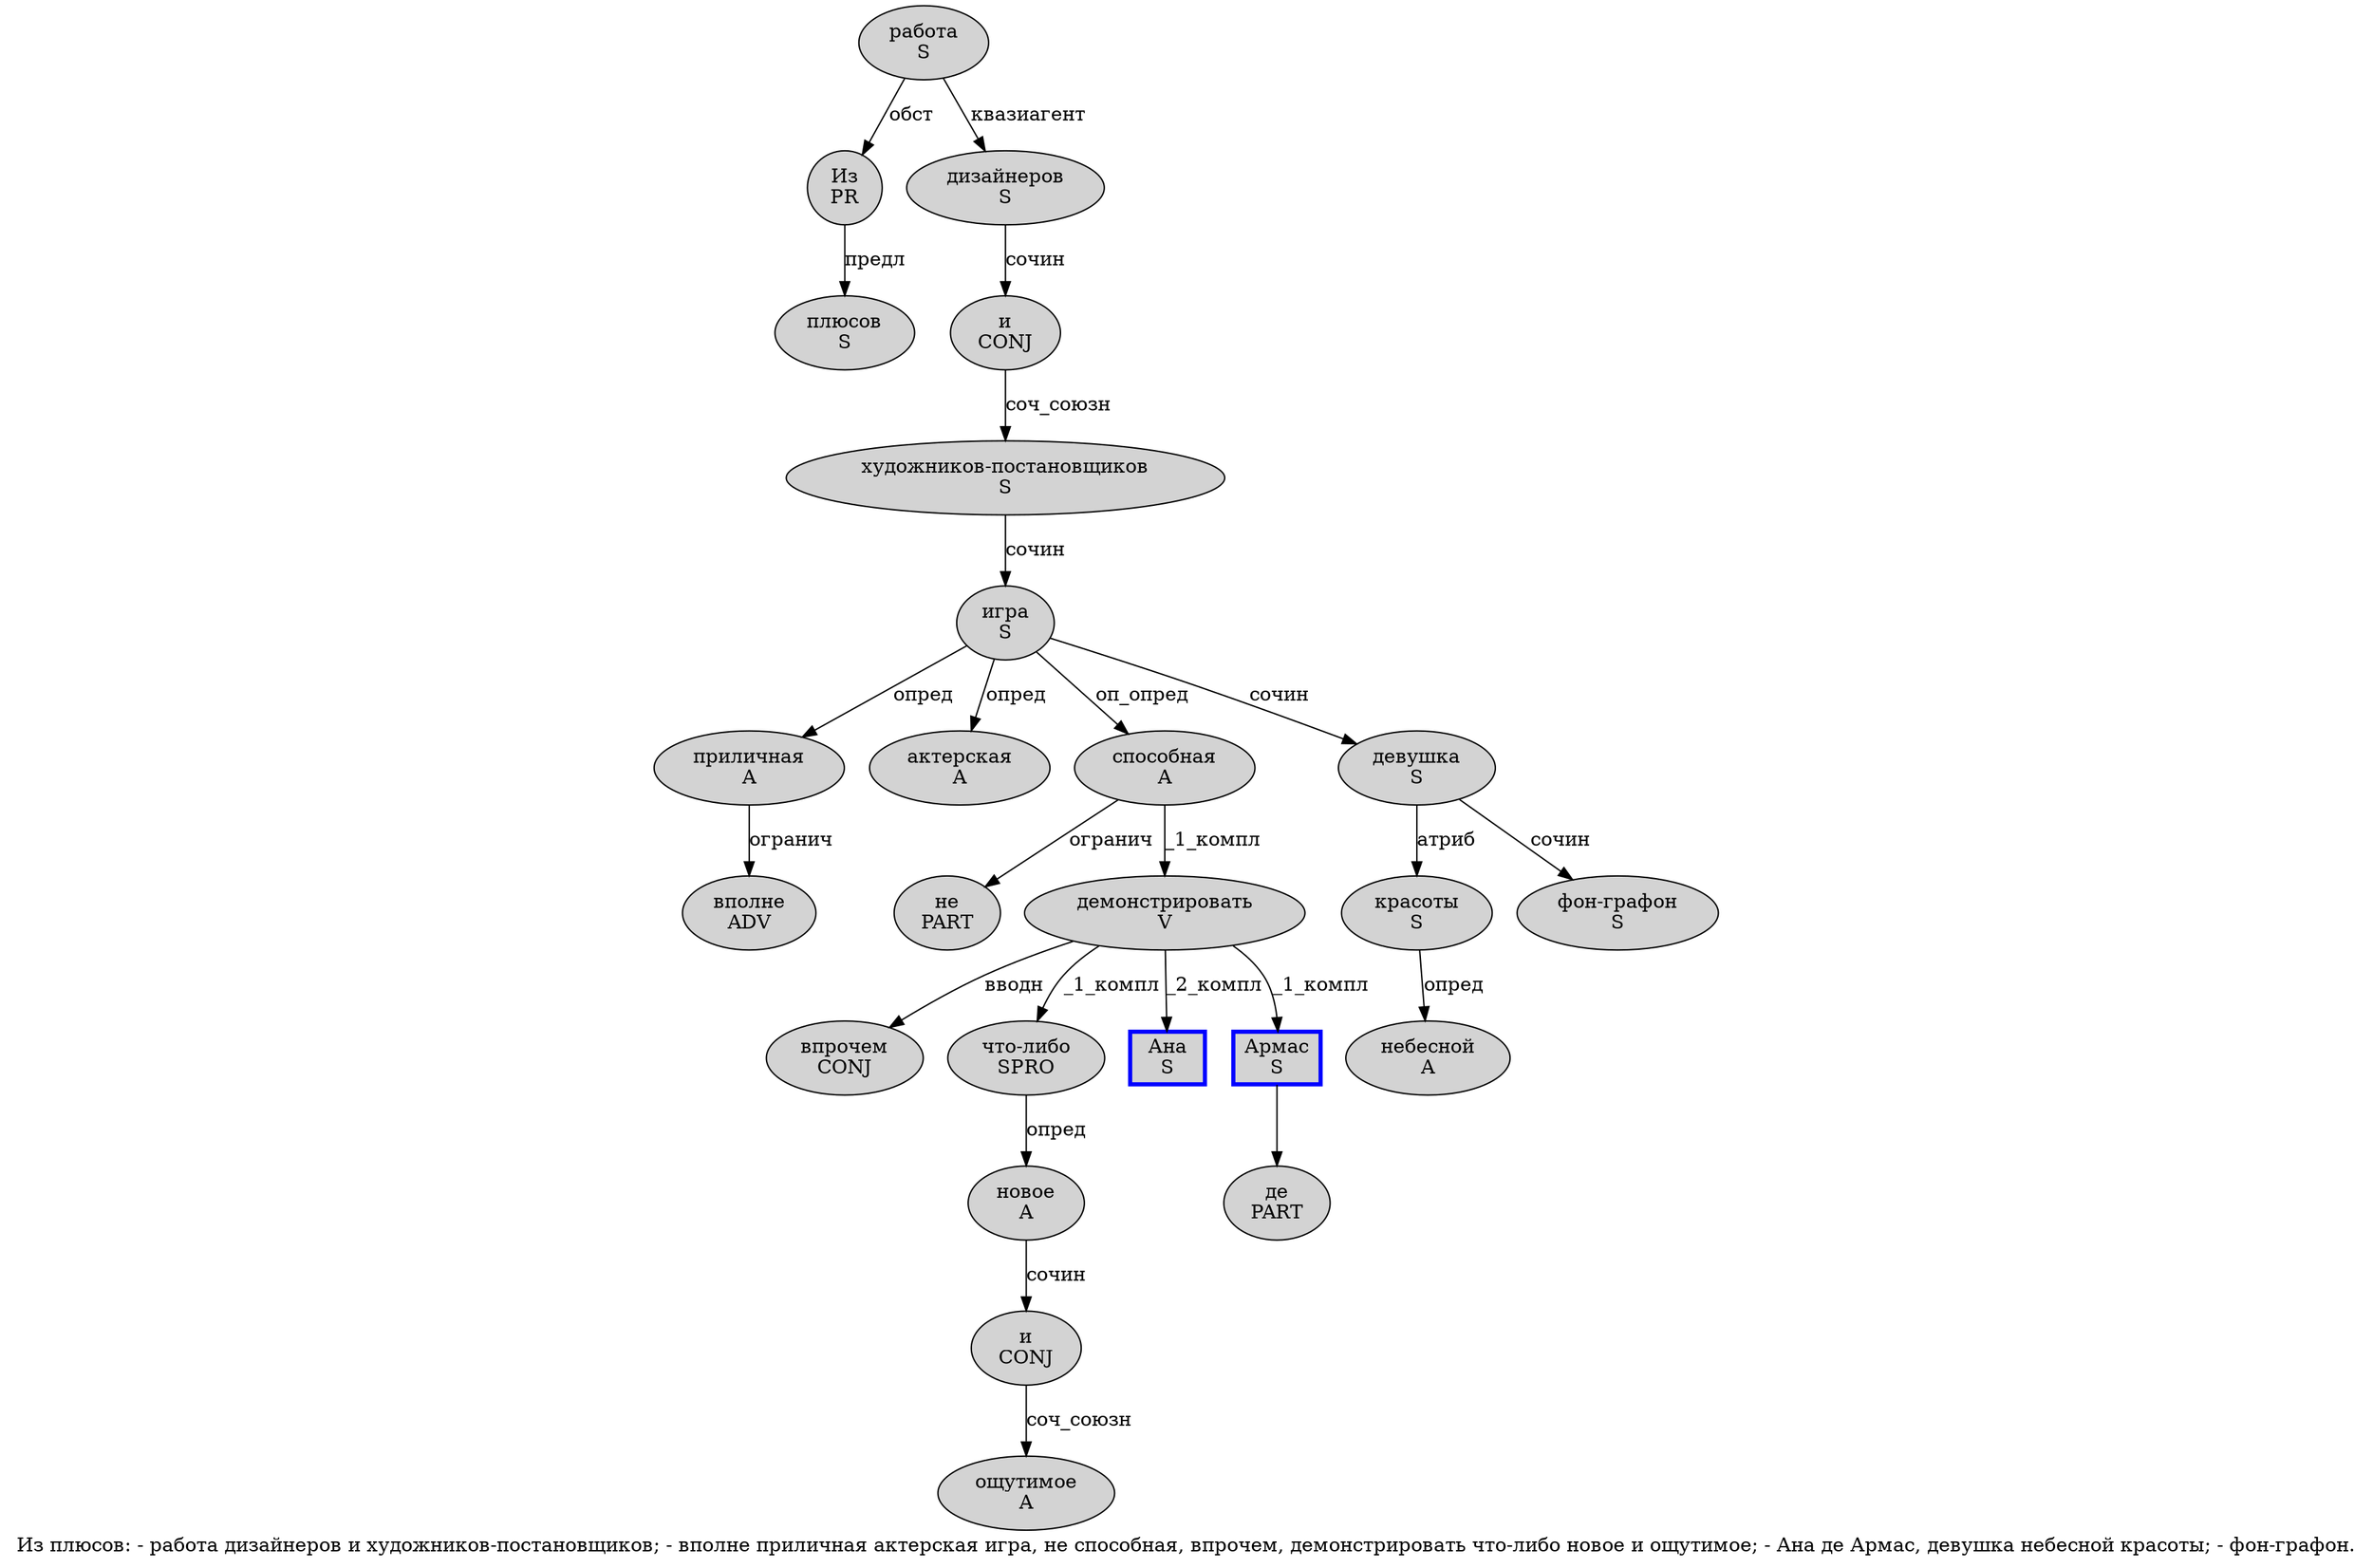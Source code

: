 digraph SENTENCE_2629 {
	graph [label="Из плюсов: - работа дизайнеров и художников-постановщиков; - вполне приличная актерская игра, не способная, впрочем, демонстрировать что-либо новое и ощутимое; - Ана де Армас, девушка небесной красоты; - фон-графон."]
	node [style=filled]
		0 [label="Из
PR" color="" fillcolor=lightgray penwidth=1 shape=ellipse]
		1 [label="плюсов
S" color="" fillcolor=lightgray penwidth=1 shape=ellipse]
		4 [label="работа
S" color="" fillcolor=lightgray penwidth=1 shape=ellipse]
		5 [label="дизайнеров
S" color="" fillcolor=lightgray penwidth=1 shape=ellipse]
		6 [label="и
CONJ" color="" fillcolor=lightgray penwidth=1 shape=ellipse]
		7 [label="художников-постановщиков
S" color="" fillcolor=lightgray penwidth=1 shape=ellipse]
		10 [label="вполне
ADV" color="" fillcolor=lightgray penwidth=1 shape=ellipse]
		11 [label="приличная
A" color="" fillcolor=lightgray penwidth=1 shape=ellipse]
		12 [label="актерская
A" color="" fillcolor=lightgray penwidth=1 shape=ellipse]
		13 [label="игра
S" color="" fillcolor=lightgray penwidth=1 shape=ellipse]
		15 [label="не
PART" color="" fillcolor=lightgray penwidth=1 shape=ellipse]
		16 [label="способная
A" color="" fillcolor=lightgray penwidth=1 shape=ellipse]
		18 [label="впрочем
CONJ" color="" fillcolor=lightgray penwidth=1 shape=ellipse]
		20 [label="демонстрировать
V" color="" fillcolor=lightgray penwidth=1 shape=ellipse]
		21 [label="что-либо
SPRO" color="" fillcolor=lightgray penwidth=1 shape=ellipse]
		22 [label="новое
A" color="" fillcolor=lightgray penwidth=1 shape=ellipse]
		23 [label="и
CONJ" color="" fillcolor=lightgray penwidth=1 shape=ellipse]
		24 [label="ощутимое
A" color="" fillcolor=lightgray penwidth=1 shape=ellipse]
		27 [label="Ана
S" color=blue fillcolor=lightgray penwidth=3 shape=box]
		28 [label="де
PART" color="" fillcolor=lightgray penwidth=1 shape=ellipse]
		29 [label="Армас
S" color=blue fillcolor=lightgray penwidth=3 shape=box]
		31 [label="девушка
S" color="" fillcolor=lightgray penwidth=1 shape=ellipse]
		32 [label="небесной
A" color="" fillcolor=lightgray penwidth=1 shape=ellipse]
		33 [label="красоты
S" color="" fillcolor=lightgray penwidth=1 shape=ellipse]
		36 [label="фон-графон
S" color="" fillcolor=lightgray penwidth=1 shape=ellipse]
			4 -> 0 [label="обст"]
			4 -> 5 [label="квазиагент"]
			16 -> 15 [label="огранич"]
			16 -> 20 [label="_1_компл"]
			22 -> 23 [label="сочин"]
			33 -> 32 [label="опред"]
			20 -> 18 [label="вводн"]
			20 -> 21 [label="_1_компл"]
			20 -> 27 [label="_2_компл"]
			20 -> 29 [label="_1_компл"]
			6 -> 7 [label="соч_союзн"]
			21 -> 22 [label="опред"]
			7 -> 13 [label="сочин"]
			29 -> 28
			31 -> 33 [label="атриб"]
			31 -> 36 [label="сочин"]
			13 -> 11 [label="опред"]
			13 -> 12 [label="опред"]
			13 -> 16 [label="оп_опред"]
			13 -> 31 [label="сочин"]
			11 -> 10 [label="огранич"]
			5 -> 6 [label="сочин"]
			0 -> 1 [label="предл"]
			23 -> 24 [label="соч_союзн"]
}
